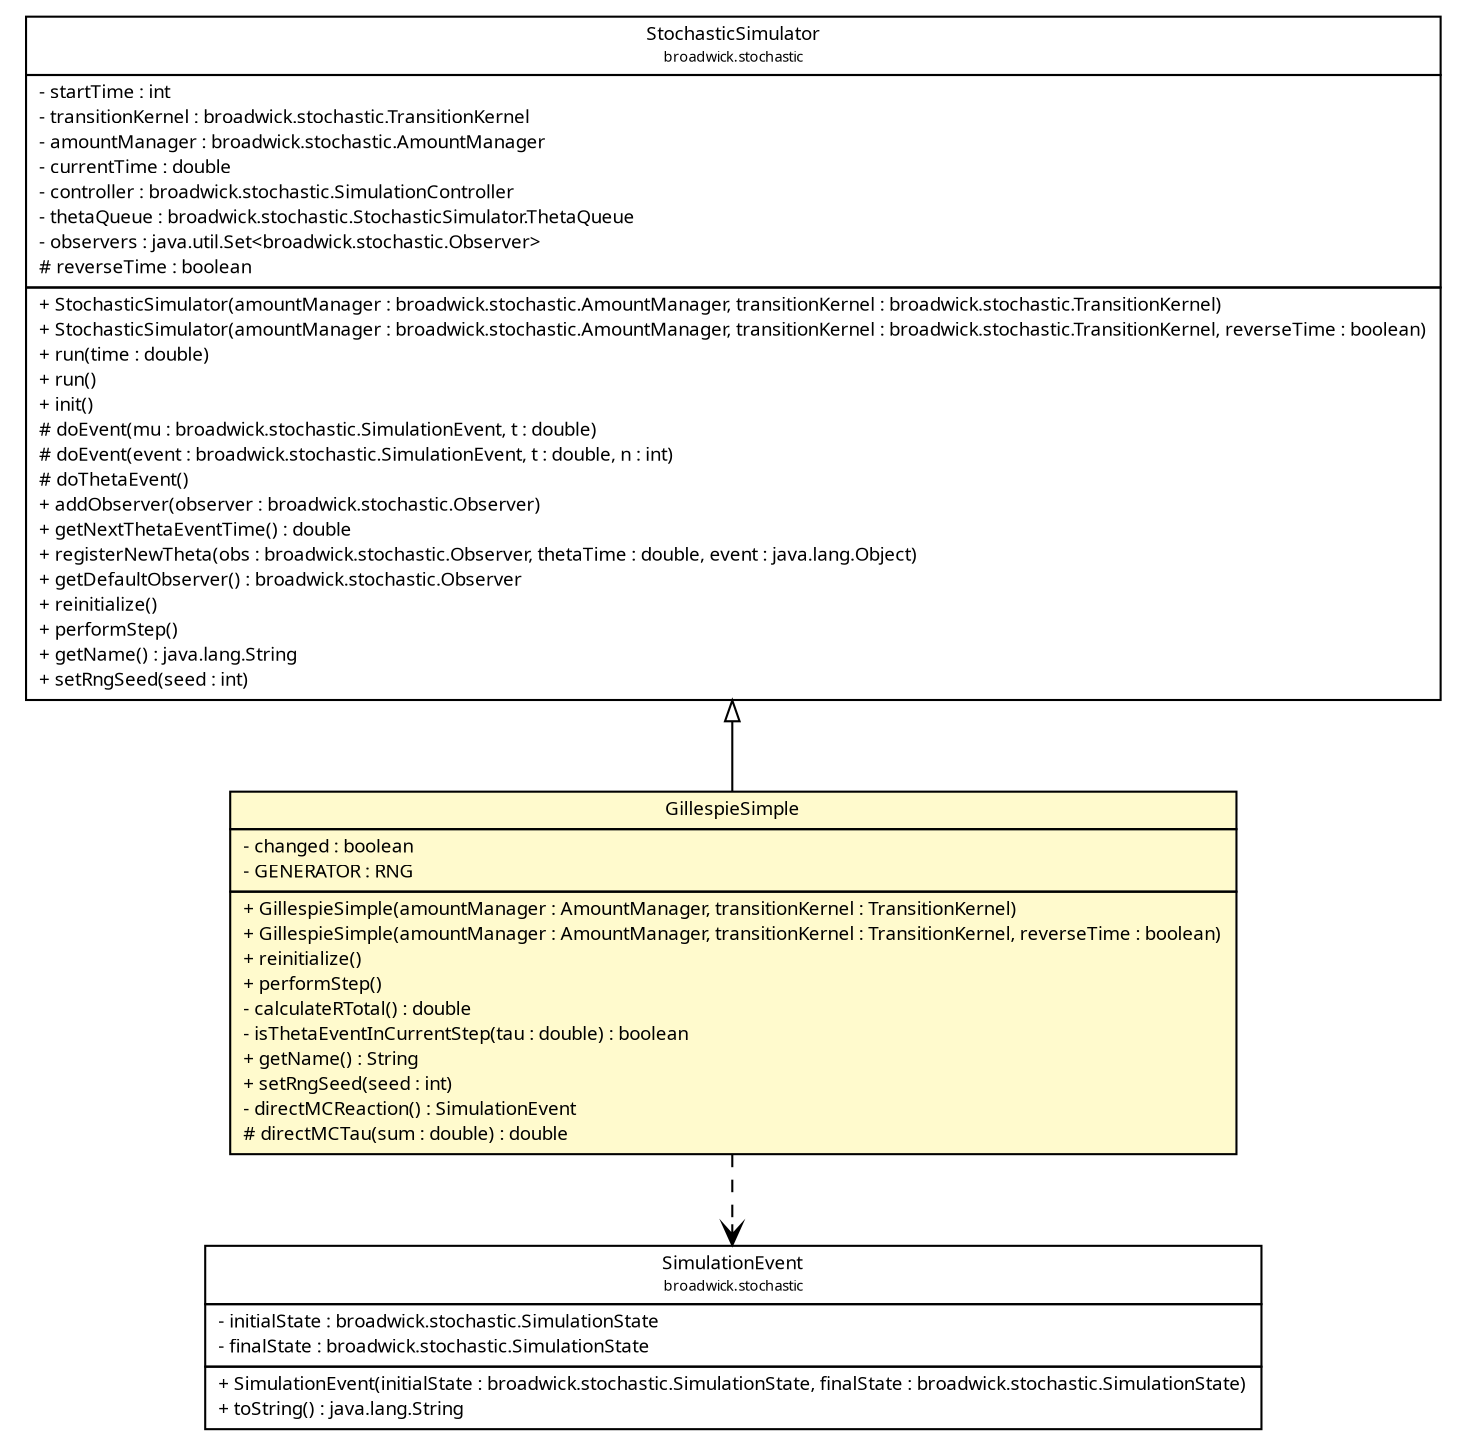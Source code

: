 #!/usr/local/bin/dot
#
# Class diagram 
# Generated by UMLGraph version R5_6 (http://www.umlgraph.org/)
#

digraph G {
	edge [fontname="Trebuchet MS",fontsize=10,labelfontname="Trebuchet MS",labelfontsize=10];
	node [fontname="Trebuchet MS",fontsize=10,shape=plaintext];
	nodesep=0.25;
	ranksep=0.5;
	// broadwick.stochastic.algorithms.GillespieSimple
	c11175 [label=<<table title="broadwick.stochastic.algorithms.GillespieSimple" border="0" cellborder="1" cellspacing="0" cellpadding="2" port="p" bgcolor="lemonChiffon" href="./GillespieSimple.html">
		<tr><td><table border="0" cellspacing="0" cellpadding="1">
<tr><td align="center" balign="center"><font face="Trebuchet MS"> GillespieSimple </font></td></tr>
		</table></td></tr>
		<tr><td><table border="0" cellspacing="0" cellpadding="1">
<tr><td align="left" balign="left"> - changed : boolean </td></tr>
<tr><td align="left" balign="left"> - GENERATOR : RNG </td></tr>
		</table></td></tr>
		<tr><td><table border="0" cellspacing="0" cellpadding="1">
<tr><td align="left" balign="left"> + GillespieSimple(amountManager : AmountManager, transitionKernel : TransitionKernel) </td></tr>
<tr><td align="left" balign="left"> + GillespieSimple(amountManager : AmountManager, transitionKernel : TransitionKernel, reverseTime : boolean) </td></tr>
<tr><td align="left" balign="left"> + reinitialize() </td></tr>
<tr><td align="left" balign="left"> + performStep() </td></tr>
<tr><td align="left" balign="left"> - calculateRTotal() : double </td></tr>
<tr><td align="left" balign="left"> - isThetaEventInCurrentStep(tau : double) : boolean </td></tr>
<tr><td align="left" balign="left"> + getName() : String </td></tr>
<tr><td align="left" balign="left"> + setRngSeed(seed : int) </td></tr>
<tr><td align="left" balign="left"> - directMCReaction() : SimulationEvent </td></tr>
<tr><td align="left" balign="left"> # directMCTau(sum : double) : double </td></tr>
		</table></td></tr>
		</table>>, URL="./GillespieSimple.html", fontname="Trebuchet MS", fontcolor="black", fontsize=9.0];
	// broadwick.stochastic.StochasticSimulator
	c11178 [label=<<table title="broadwick.stochastic.StochasticSimulator" border="0" cellborder="1" cellspacing="0" cellpadding="2" port="p" href="../StochasticSimulator.html">
		<tr><td><table border="0" cellspacing="0" cellpadding="1">
<tr><td align="center" balign="center"><font face="Trebuchet MS"> StochasticSimulator </font></td></tr>
<tr><td align="center" balign="center"><font face="Trebuchet MS" point-size="7.0"> broadwick.stochastic </font></td></tr>
		</table></td></tr>
		<tr><td><table border="0" cellspacing="0" cellpadding="1">
<tr><td align="left" balign="left"> - startTime : int </td></tr>
<tr><td align="left" balign="left"> - transitionKernel : broadwick.stochastic.TransitionKernel </td></tr>
<tr><td align="left" balign="left"> - amountManager : broadwick.stochastic.AmountManager </td></tr>
<tr><td align="left" balign="left"> - currentTime : double </td></tr>
<tr><td align="left" balign="left"> - controller : broadwick.stochastic.SimulationController </td></tr>
<tr><td align="left" balign="left"> - thetaQueue : broadwick.stochastic.StochasticSimulator.ThetaQueue </td></tr>
<tr><td align="left" balign="left"> - observers : java.util.Set&lt;broadwick.stochastic.Observer&gt; </td></tr>
<tr><td align="left" balign="left"> # reverseTime : boolean </td></tr>
		</table></td></tr>
		<tr><td><table border="0" cellspacing="0" cellpadding="1">
<tr><td align="left" balign="left"> + StochasticSimulator(amountManager : broadwick.stochastic.AmountManager, transitionKernel : broadwick.stochastic.TransitionKernel) </td></tr>
<tr><td align="left" balign="left"> + StochasticSimulator(amountManager : broadwick.stochastic.AmountManager, transitionKernel : broadwick.stochastic.TransitionKernel, reverseTime : boolean) </td></tr>
<tr><td align="left" balign="left"> + run(time : double) </td></tr>
<tr><td align="left" balign="left"> + run() </td></tr>
<tr><td align="left" balign="left"> + init() </td></tr>
<tr><td align="left" balign="left"> # doEvent(mu : broadwick.stochastic.SimulationEvent, t : double) </td></tr>
<tr><td align="left" balign="left"> # doEvent(event : broadwick.stochastic.SimulationEvent, t : double, n : int) </td></tr>
<tr><td align="left" balign="left"> # doThetaEvent() </td></tr>
<tr><td align="left" balign="left"> + addObserver(observer : broadwick.stochastic.Observer) </td></tr>
<tr><td align="left" balign="left"> + getNextThetaEventTime() : double </td></tr>
<tr><td align="left" balign="left"> + registerNewTheta(obs : broadwick.stochastic.Observer, thetaTime : double, event : java.lang.Object) </td></tr>
<tr><td align="left" balign="left"> + getDefaultObserver() : broadwick.stochastic.Observer </td></tr>
<tr><td align="left" balign="left"><font face="Trebuchet MS" point-size="9.0"> + reinitialize() </font></td></tr>
<tr><td align="left" balign="left"><font face="Trebuchet MS" point-size="9.0"> + performStep() </font></td></tr>
<tr><td align="left" balign="left"><font face="Trebuchet MS" point-size="9.0"> + getName() : java.lang.String </font></td></tr>
<tr><td align="left" balign="left"><font face="Trebuchet MS" point-size="9.0"> + setRngSeed(seed : int) </font></td></tr>
		</table></td></tr>
		</table>>, URL="../StochasticSimulator.html", fontname="Trebuchet MS", fontcolor="black", fontsize=9.0];
	// broadwick.stochastic.SimulationEvent
	c11182 [label=<<table title="broadwick.stochastic.SimulationEvent" border="0" cellborder="1" cellspacing="0" cellpadding="2" port="p" href="../SimulationEvent.html">
		<tr><td><table border="0" cellspacing="0" cellpadding="1">
<tr><td align="center" balign="center"><font face="Trebuchet MS"> SimulationEvent </font></td></tr>
<tr><td align="center" balign="center"><font face="Trebuchet MS" point-size="7.0"> broadwick.stochastic </font></td></tr>
		</table></td></tr>
		<tr><td><table border="0" cellspacing="0" cellpadding="1">
<tr><td align="left" balign="left"> - initialState : broadwick.stochastic.SimulationState </td></tr>
<tr><td align="left" balign="left"> - finalState : broadwick.stochastic.SimulationState </td></tr>
		</table></td></tr>
		<tr><td><table border="0" cellspacing="0" cellpadding="1">
<tr><td align="left" balign="left"> + SimulationEvent(initialState : broadwick.stochastic.SimulationState, finalState : broadwick.stochastic.SimulationState) </td></tr>
<tr><td align="left" balign="left"> + toString() : java.lang.String </td></tr>
		</table></td></tr>
		</table>>, URL="../SimulationEvent.html", fontname="Trebuchet MS", fontcolor="black", fontsize=9.0];
	//broadwick.stochastic.algorithms.GillespieSimple extends broadwick.stochastic.StochasticSimulator
	c11178:p -> c11175:p [dir=back,arrowtail=empty];
	// broadwick.stochastic.algorithms.GillespieSimple DEPEND broadwick.stochastic.SimulationEvent
	c11175:p -> c11182:p [taillabel="", label="", headlabel="", fontname="Trebuchet MS", fontcolor="black", fontsize=10.0, color="black", arrowhead=open, style=dashed];
}

